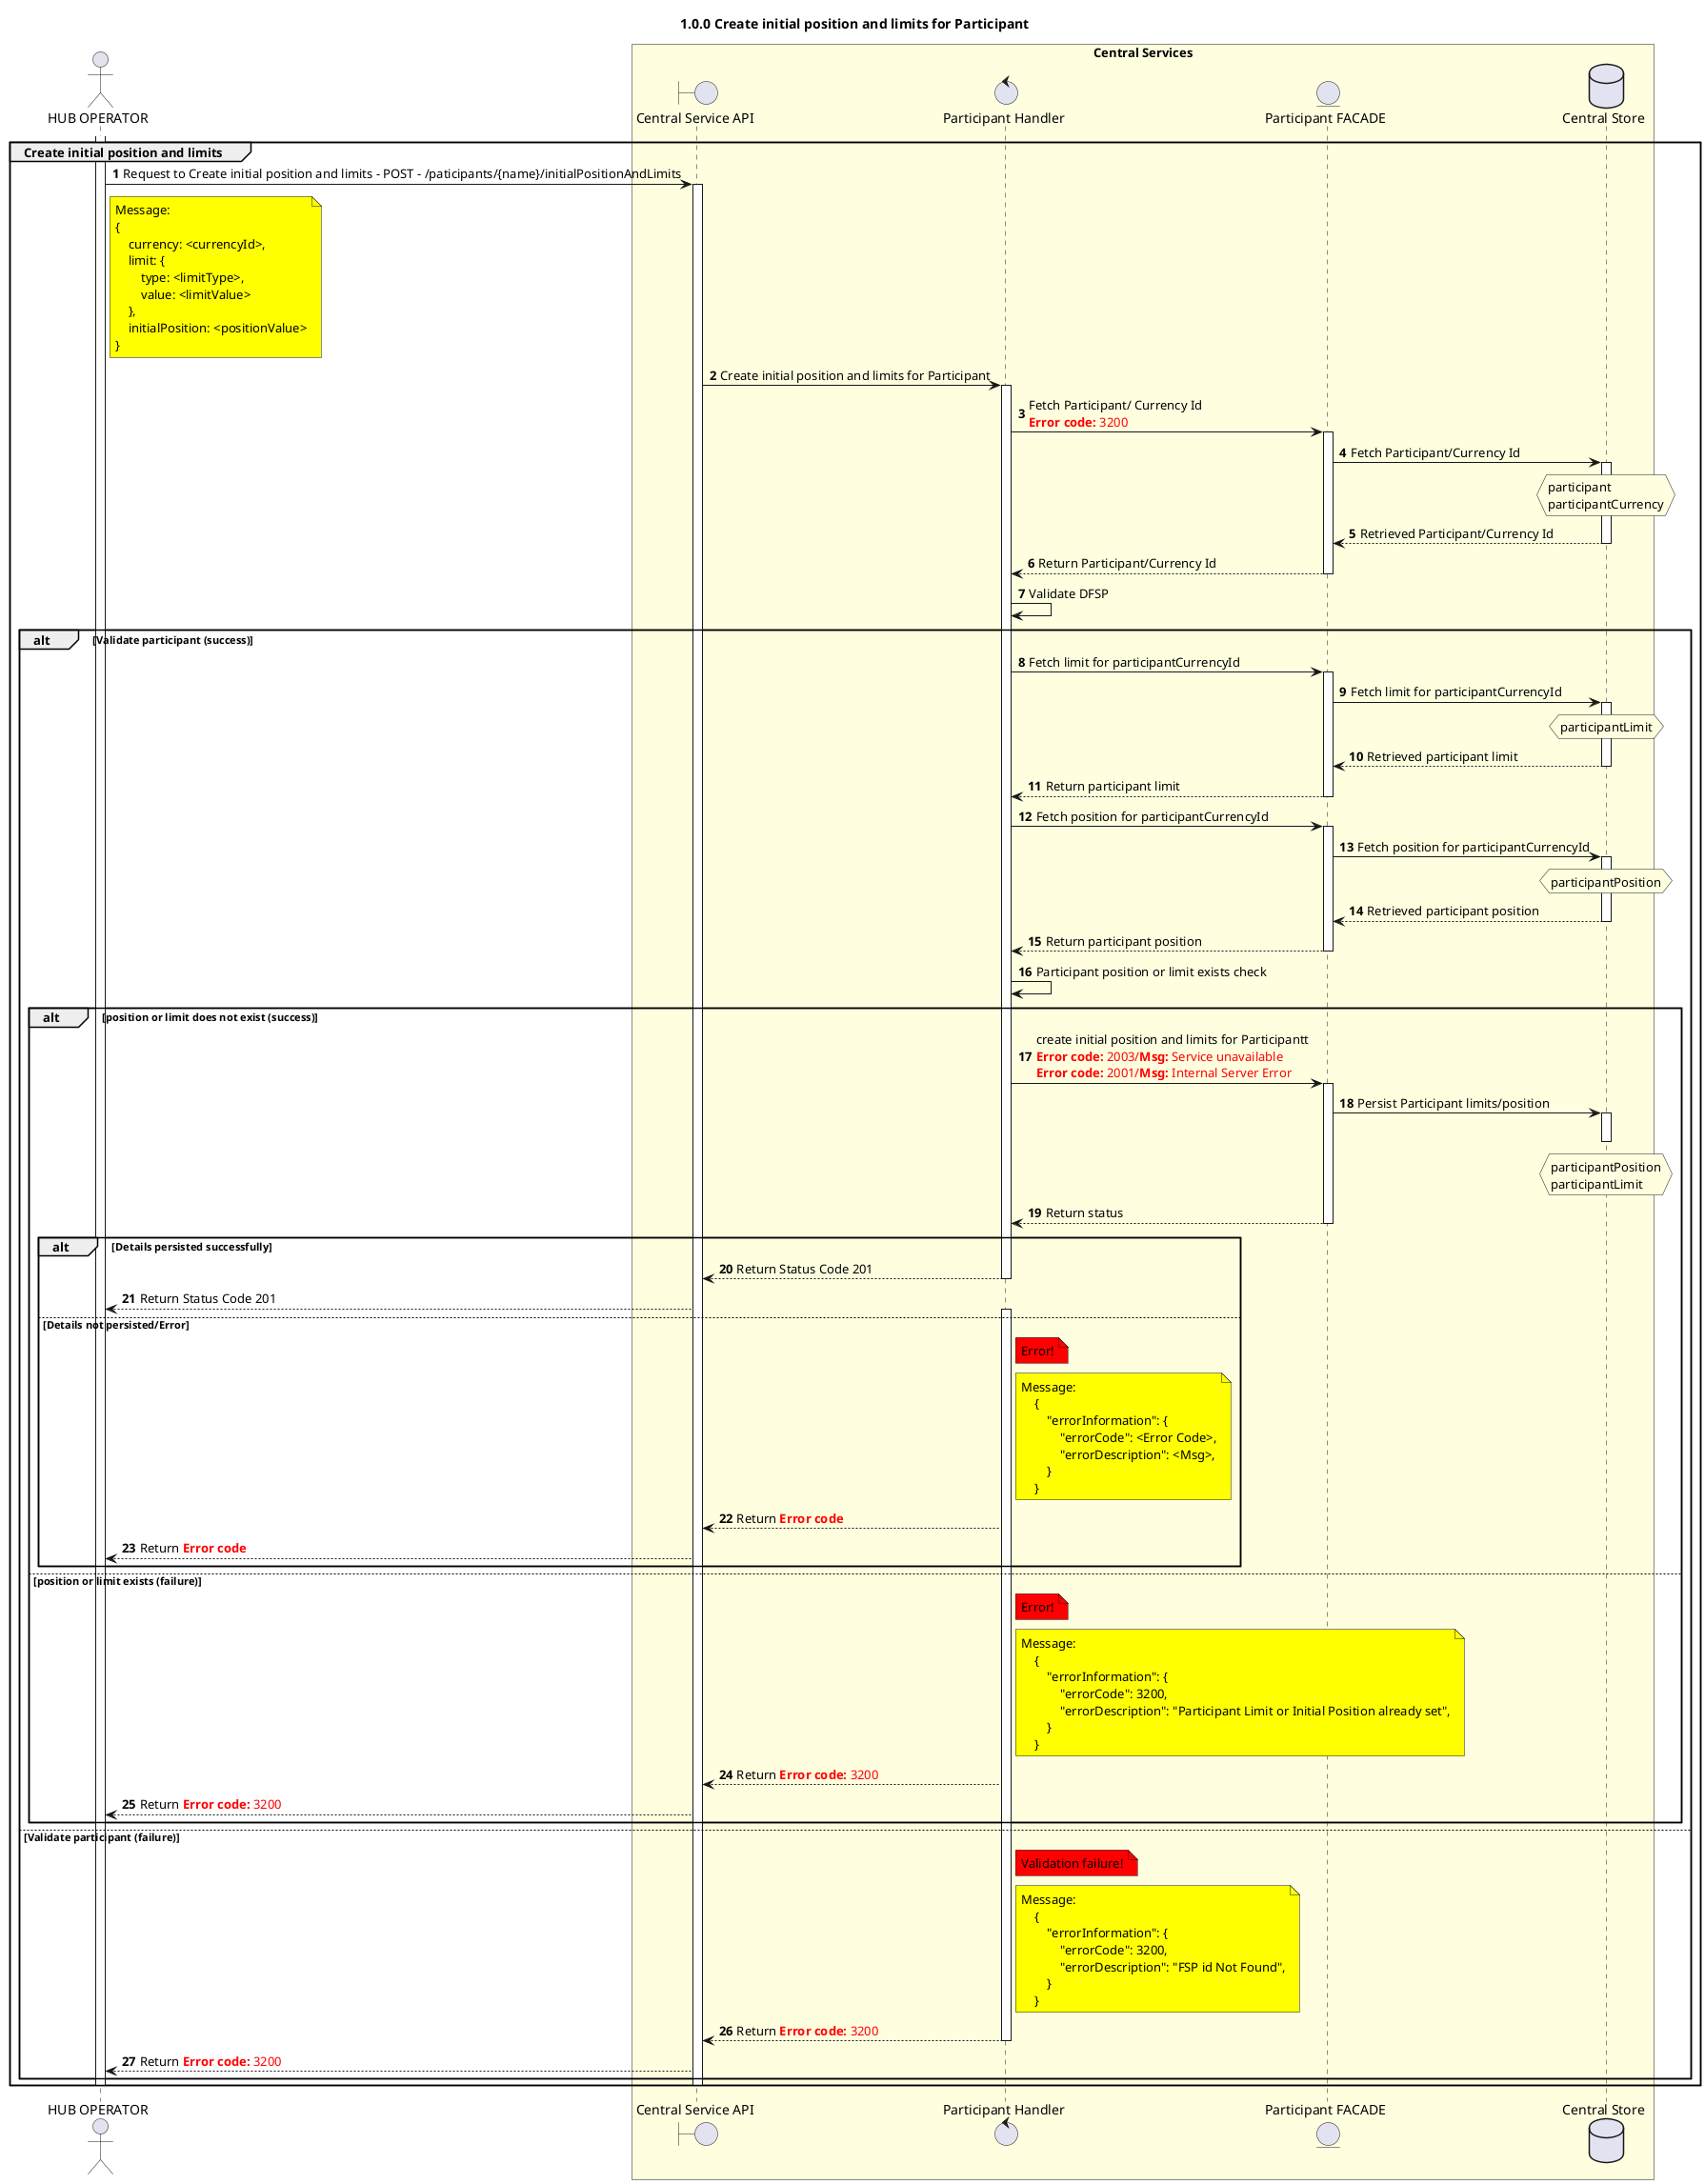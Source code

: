 /'*****
 License
 --------------
 Copyright © 2017 Bill & Melinda Gates Foundation
 The Mojaloop files are made available by the Bill & Melinda Gates Foundation under the Apache License, Version 2.0 (the "License") and you may not use these files except in compliance with the License. You may obtain a copy of the License at
 http://www.apache.org/licenses/LICENSE-2.0
 Unless required by applicable law or agreed to in writing, the Mojaloop files are distributed on an "AS IS" BASIS, WITHOUT WARRANTIES OR CONDITIONS OF ANY KIND, either express or implied. See the License for the specific language governing permissions and limitations under the License.
 Contributors
 --------------
 This is the official list of the Mojaloop project contributors for this file.
 Names of the original copyright holders (individuals or organizations)
 should be listed with a '*' in the first column. People who have
 contributed from an organization can be listed under the organization
 that actually holds the copyright for their contributions (see the
 Gates Foundation organization for an example). Those individuals should have
 their names indented and be marked with a '-'. Email address can be added
 optionally within square brackets <email>.
 * Gates Foundation
 - Name Surname <name.surname@gatesfoundation.com>

 * Shashikant Hirugade <shashikant.hirugade@modusbox.com>
 --------------
 ******'/

@startuml
' declate title
title 1.0.0 Create initial position and limits for Participant

autonumber


' Actor Keys:
' boundary - APIs/Interfaces, etc
' entity - Database Access Objects
' database - Database Persistance Store

' declare actors
actor "HUB OPERATOR" as OPERATOR
boundary "Central Service API" as CSAPI
control "Participant Handler" as PARTICIPANT_HANDLER
entity "Central Service API" as CSAPI
entity "Participant FACADE" as PARTICIPANT_DAO
database "Central Store" as DB

box "Central Services" #LightYellow
participant CSAPI
participant PARTICIPANT_HANDLER
participant PARTICIPANT_DAO
participant DB
end box

' start flow

activate OPERATOR
group Create initial position and limits
    OPERATOR -> CSAPI: Request to Create initial position and limits - POST - /paticipants/{name}/initialPositionAndLimits
    note right of OPERATOR #yellow
        Message:
        {
            currency: <currencyId>,
            limit: {
                type: <limitType>,
                value: <limitValue>
            },
            initialPosition: <positionValue>
        }
    end note

    activate CSAPI
    CSAPI -> PARTICIPANT_HANDLER: Create initial position and limits for Participant
    activate PARTICIPANT_HANDLER
    PARTICIPANT_HANDLER ->PARTICIPANT_DAO: Fetch Participant/ Currency Id \n<color #FF0000><b>Error code:</b> 3200</color>

    activate PARTICIPANT_DAO
    PARTICIPANT_DAO -> DB: Fetch Participant/Currency Id
    activate DB
    hnote over DB #lightyellow
        participant
        participantCurrency
    end note
    DB --> PARTICIPANT_DAO: Retrieved Participant/Currency Id
    deactivate DB
    PARTICIPANT_DAO --> PARTICIPANT_HANDLER: Return Participant/Currency Id
    deactivate PARTICIPANT_DAO
    PARTICIPANT_HANDLER ->PARTICIPANT_HANDLER: Validate DFSP
    alt Validate participant (success)
        PARTICIPANT_HANDLER ->PARTICIPANT_DAO: Fetch limit for participantCurrencyId
        activate PARTICIPANT_DAO
        PARTICIPANT_DAO -> DB: Fetch limit for participantCurrencyId
        activate DB
        hnote over DB #lightyellow
            participantLimit
        end note
        DB --> PARTICIPANT_DAO: Retrieved participant limit
        deactivate DB
        PARTICIPANT_DAO --> PARTICIPANT_HANDLER: Return participant limit
        deactivate PARTICIPANT_DAO

        PARTICIPANT_HANDLER ->PARTICIPANT_DAO: Fetch position for participantCurrencyId
        activate PARTICIPANT_DAO
        PARTICIPANT_DAO -> DB: Fetch position for participantCurrencyId
        activate DB
        hnote over DB #lightyellow
            participantPosition
        end note
        DB --> PARTICIPANT_DAO: Retrieved participant position
        deactivate DB
        PARTICIPANT_DAO --> PARTICIPANT_HANDLER: Return participant position
        deactivate PARTICIPANT_DAO
        
        PARTICIPANT_HANDLER ->PARTICIPANT_HANDLER: Participant position or limit exists check

        alt position or limit does not exist (success)


        PARTICIPANT_HANDLER ->PARTICIPANT_DAO: create initial position and limits for Participantt \n<color #FF0000><b>Error code:</b> 2003/<b>Msg:</b> Service unavailable </color> \n<color #FF0000><b>Error code:</b> 2001/<b>Msg:</b> Internal Server Error </color>
        activate PARTICIPANT_DAO
        PARTICIPANT_DAO -> DB: Persist Participant limits/position
        activate DB
        hnote over DB #lightyellow
            participantPosition
            participantLimit
        end note
        deactivate DB
        PARTICIPANT_DAO --> PARTICIPANT_HANDLER: Return status
        deactivate PARTICIPANT_DAO
        alt Details persisted successfully
            PARTICIPANT_HANDLER -->CSAPI: Return Status Code 201
            deactivate PARTICIPANT_HANDLER
            CSAPI -->OPERATOR: Return Status Code 201
        else Details not persisted/Error
            note right of PARTICIPANT_HANDLER #red: Error!
            activate PARTICIPANT_HANDLER
            note right of PARTICIPANT_HANDLER #yellow
            Message:
                {
                    "errorInformation": {
                        "errorCode": <Error Code>,
                        "errorDescription": <Msg>,
                    }
                }
            end note
            PARTICIPANT_HANDLER -->CSAPI: Return <color #FF0000><b>Error code</b></color>
           ' deactivate PARTICIPANT_HANDLER
            CSAPI -->OPERATOR: Return <color #FF0000><b>Error code</b></color>
            
        end
        
        else position or limit exists (failure)
            note right of PARTICIPANT_HANDLER #red: Error!
            activate PARTICIPANT_HANDLER
            note right of PARTICIPANT_HANDLER #yellow
            Message:
                {
                    "errorInformation": {
                        "errorCode": 3200,
                        "errorDescription": "Participant Limit or Initial Position already set",
                    }
                }
            end note
            PARTICIPANT_HANDLER -->CSAPI: Return <color #FF0000><b>Error code:</b> 3200</color>
           ' deactivate PARTICIPANT_HANDLER
            CSAPI -->OPERATOR: Return <color #FF0000><b>Error code:</b> 3200</color>
        
        end

    else Validate participant (failure)
        note right of PARTICIPANT_HANDLER #red: Validation failure!
        activate PARTICIPANT_HANDLER
        note right of PARTICIPANT_HANDLER #yellow
            Message:
                {
                    "errorInformation": {
                        "errorCode": 3200,
                        "errorDescription": "FSP id Not Found",
                    }
                }
        end note
        PARTICIPANT_HANDLER -->CSAPI: Return <color #FF0000><b>Error code:</b> 3200</color>
        deactivate PARTICIPANT_HANDLER
        CSAPI -->OPERATOR: Return <color #FF0000><b>Error code:</b> 3200</color>

    end
    deactivate CSAPI
    deactivate OPERATOR
end
@enduml